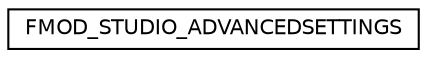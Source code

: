 digraph "Graphical Class Hierarchy"
{
  edge [fontname="Helvetica",fontsize="10",labelfontname="Helvetica",labelfontsize="10"];
  node [fontname="Helvetica",fontsize="10",shape=record];
  rankdir="LR";
  Node1 [label="FMOD_STUDIO_ADVANCEDSETTINGS",height=0.2,width=0.4,color="black", fillcolor="white", style="filled",URL="$struct_f_m_o_d___s_t_u_d_i_o___a_d_v_a_n_c_e_d_s_e_t_t_i_n_g_s.html"];
}

